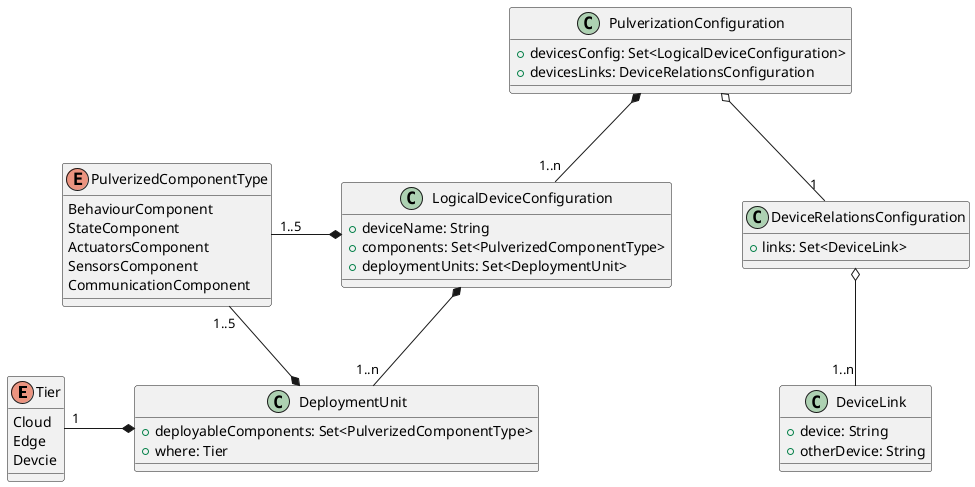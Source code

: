 @startuml config-dsl-class
skinparam nodesep 70
skinparam ranksep 70

enum "Tier" as tier {
  Cloud
  Edge
  Devcie
}

enum "PulverizedComponentType" as pct {
  BehaviourComponent
  StateComponent
  ActuatorsComponent
  SensorsComponent
  CommunicationComponent
}

class "LogicalDeviceConfiguration" as ldc {
  +deviceName: String
  +components: Set<PulverizedComponentType>
  +deploymentUnits: Set<DeploymentUnit>
}

class "DeploymentUnit" as du {
  +deployableComponents: Set<PulverizedComponentType>
  +where: Tier
}

class "DeviceRelationsConfiguration" as drc {
  +links: Set<DeviceLink>
}

class "DeviceLink" as dl {
  +device: String
  +otherDevice: String
}

class "PulverizationConfiguration" as pc {
  +devicesConfig: Set<LogicalDeviceConfiguration>
  +devicesLinks: DeviceRelationsConfiguration
}

pc *-- "1..n" ldc
pc o-- "1" drc

drc o-- "1..n" dl

ldc *-left- "1..5" pct
ldc *-d- "1..n" du

tier "1" -r-* du

pct "1..5" -r-* du
@enduml